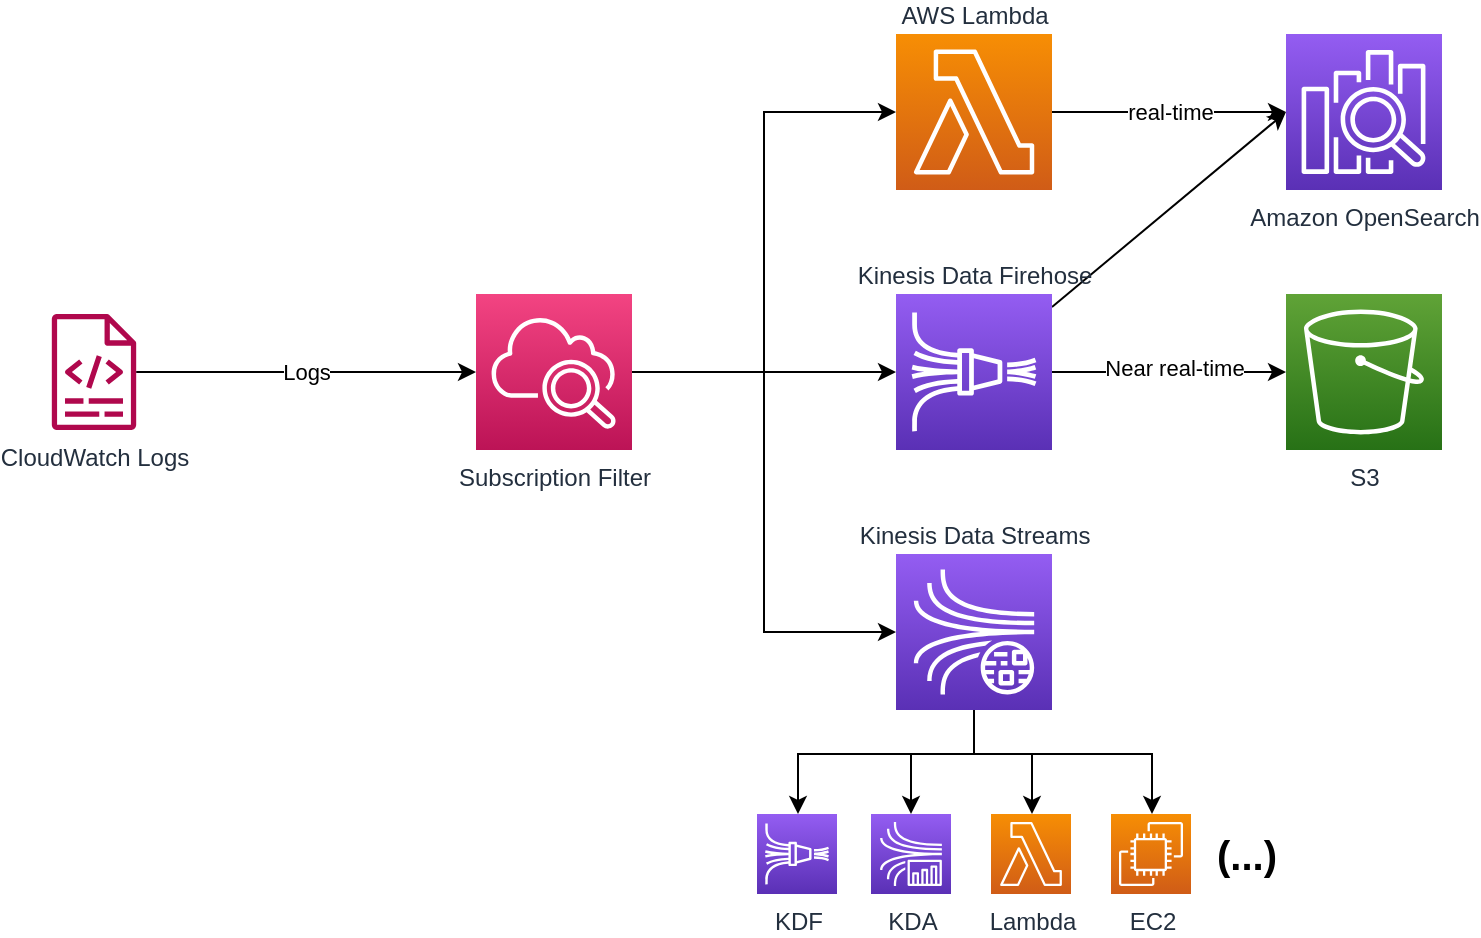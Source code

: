 <mxfile version="21.5.1" type="device">
  <diagram name="Page-1" id="qcsQ7dmBim9LaJYJrWlc">
    <mxGraphModel dx="1605" dy="831" grid="1" gridSize="10" guides="1" tooltips="1" connect="1" arrows="1" fold="1" page="1" pageScale="1" pageWidth="827" pageHeight="1169" math="0" shadow="0">
      <root>
        <mxCell id="0" />
        <mxCell id="1" parent="0" />
        <mxCell id="qUsaCh7KRmECMPVAaG_z-4" value="Logs" style="edgeStyle=orthogonalEdgeStyle;rounded=0;orthogonalLoop=1;jettySize=auto;html=1;entryX=0;entryY=0.5;entryDx=0;entryDy=0;entryPerimeter=0;" edge="1" parent="1" source="qUsaCh7KRmECMPVAaG_z-1" target="qUsaCh7KRmECMPVAaG_z-3">
          <mxGeometry relative="1" as="geometry" />
        </mxCell>
        <mxCell id="qUsaCh7KRmECMPVAaG_z-1" value="CloudWatch Logs" style="sketch=0;outlineConnect=0;fontColor=#232F3E;gradientColor=none;fillColor=#B0084D;strokeColor=none;dashed=0;verticalLabelPosition=bottom;verticalAlign=top;align=center;html=1;fontSize=12;fontStyle=0;aspect=fixed;pointerEvents=1;shape=mxgraph.aws4.logs;labelPosition=center;" vertex="1" parent="1">
          <mxGeometry x="-260" y="460" width="78" height="58" as="geometry" />
        </mxCell>
        <mxCell id="qUsaCh7KRmECMPVAaG_z-14" value="real-time" style="edgeStyle=orthogonalEdgeStyle;rounded=0;orthogonalLoop=1;jettySize=auto;html=1;" edge="1" parent="1" source="qUsaCh7KRmECMPVAaG_z-2" target="qUsaCh7KRmECMPVAaG_z-8">
          <mxGeometry relative="1" as="geometry" />
        </mxCell>
        <mxCell id="qUsaCh7KRmECMPVAaG_z-2" value="AWS Lambda" style="sketch=0;points=[[0,0,0],[0.25,0,0],[0.5,0,0],[0.75,0,0],[1,0,0],[0,1,0],[0.25,1,0],[0.5,1,0],[0.75,1,0],[1,1,0],[0,0.25,0],[0,0.5,0],[0,0.75,0],[1,0.25,0],[1,0.5,0],[1,0.75,0]];outlineConnect=0;fontColor=#232F3E;gradientColor=#F78E04;gradientDirection=north;fillColor=#D05C17;strokeColor=#ffffff;dashed=0;verticalLabelPosition=top;verticalAlign=bottom;align=center;html=1;fontSize=12;fontStyle=0;aspect=fixed;shape=mxgraph.aws4.resourceIcon;resIcon=mxgraph.aws4.lambda;labelPosition=center;" vertex="1" parent="1">
          <mxGeometry x="180" y="320" width="78" height="78" as="geometry" />
        </mxCell>
        <mxCell id="qUsaCh7KRmECMPVAaG_z-17" style="edgeStyle=orthogonalEdgeStyle;rounded=0;orthogonalLoop=1;jettySize=auto;html=1;entryX=0;entryY=0.5;entryDx=0;entryDy=0;entryPerimeter=0;" edge="1" parent="1" source="qUsaCh7KRmECMPVAaG_z-3" target="qUsaCh7KRmECMPVAaG_z-2">
          <mxGeometry relative="1" as="geometry" />
        </mxCell>
        <mxCell id="qUsaCh7KRmECMPVAaG_z-18" style="edgeStyle=orthogonalEdgeStyle;rounded=0;orthogonalLoop=1;jettySize=auto;html=1;entryX=0;entryY=0.5;entryDx=0;entryDy=0;entryPerimeter=0;" edge="1" parent="1" source="qUsaCh7KRmECMPVAaG_z-3" target="qUsaCh7KRmECMPVAaG_z-5">
          <mxGeometry relative="1" as="geometry" />
        </mxCell>
        <mxCell id="qUsaCh7KRmECMPVAaG_z-19" style="edgeStyle=orthogonalEdgeStyle;rounded=0;orthogonalLoop=1;jettySize=auto;html=1;entryX=0;entryY=0.5;entryDx=0;entryDy=0;entryPerimeter=0;" edge="1" parent="1" source="qUsaCh7KRmECMPVAaG_z-3" target="qUsaCh7KRmECMPVAaG_z-7">
          <mxGeometry relative="1" as="geometry" />
        </mxCell>
        <mxCell id="qUsaCh7KRmECMPVAaG_z-3" value="Subscription Filter" style="sketch=0;points=[[0,0,0],[0.25,0,0],[0.5,0,0],[0.75,0,0],[1,0,0],[0,1,0],[0.25,1,0],[0.5,1,0],[0.75,1,0],[1,1,0],[0,0.25,0],[0,0.5,0],[0,0.75,0],[1,0.25,0],[1,0.5,0],[1,0.75,0]];points=[[0,0,0],[0.25,0,0],[0.5,0,0],[0.75,0,0],[1,0,0],[0,1,0],[0.25,1,0],[0.5,1,0],[0.75,1,0],[1,1,0],[0,0.25,0],[0,0.5,0],[0,0.75,0],[1,0.25,0],[1,0.5,0],[1,0.75,0]];outlineConnect=0;fontColor=#232F3E;gradientColor=#F34482;gradientDirection=north;fillColor=#BC1356;strokeColor=#ffffff;dashed=0;verticalLabelPosition=bottom;verticalAlign=top;align=center;html=1;fontSize=12;fontStyle=0;aspect=fixed;shape=mxgraph.aws4.resourceIcon;resIcon=mxgraph.aws4.cloudwatch_2;" vertex="1" parent="1">
          <mxGeometry x="-30" y="450" width="78" height="78" as="geometry" />
        </mxCell>
        <mxCell id="qUsaCh7KRmECMPVAaG_z-15" style="edgeStyle=orthogonalEdgeStyle;rounded=0;orthogonalLoop=1;jettySize=auto;html=1;" edge="1" parent="1" source="qUsaCh7KRmECMPVAaG_z-5" target="qUsaCh7KRmECMPVAaG_z-9">
          <mxGeometry relative="1" as="geometry" />
        </mxCell>
        <mxCell id="qUsaCh7KRmECMPVAaG_z-26" value="Near real-time" style="edgeLabel;html=1;align=center;verticalAlign=middle;resizable=0;points=[];" vertex="1" connectable="0" parent="qUsaCh7KRmECMPVAaG_z-15">
          <mxGeometry x="0.043" y="2" relative="1" as="geometry">
            <mxPoint as="offset" />
          </mxGeometry>
        </mxCell>
        <mxCell id="qUsaCh7KRmECMPVAaG_z-16" style="rounded=0;orthogonalLoop=1;jettySize=auto;html=1;entryX=0;entryY=0.5;entryDx=0;entryDy=0;entryPerimeter=0;" edge="1" parent="1" source="qUsaCh7KRmECMPVAaG_z-5" target="qUsaCh7KRmECMPVAaG_z-8">
          <mxGeometry relative="1" as="geometry" />
        </mxCell>
        <mxCell id="qUsaCh7KRmECMPVAaG_z-5" value="Kinesis Data Firehose" style="sketch=0;points=[[0,0,0],[0.25,0,0],[0.5,0,0],[0.75,0,0],[1,0,0],[0,1,0],[0.25,1,0],[0.5,1,0],[0.75,1,0],[1,1,0],[0,0.25,0],[0,0.5,0],[0,0.75,0],[1,0.25,0],[1,0.5,0],[1,0.75,0]];outlineConnect=0;fontColor=#232F3E;gradientColor=#945DF2;gradientDirection=north;fillColor=#5A30B5;strokeColor=#ffffff;dashed=0;verticalLabelPosition=top;verticalAlign=bottom;align=center;html=1;fontSize=12;fontStyle=0;aspect=fixed;shape=mxgraph.aws4.resourceIcon;resIcon=mxgraph.aws4.kinesis_data_firehose;labelPosition=center;" vertex="1" parent="1">
          <mxGeometry x="180" y="450" width="78" height="78" as="geometry" />
        </mxCell>
        <mxCell id="qUsaCh7KRmECMPVAaG_z-20" style="edgeStyle=orthogonalEdgeStyle;rounded=0;orthogonalLoop=1;jettySize=auto;html=1;entryX=0.5;entryY=0;entryDx=0;entryDy=0;entryPerimeter=0;" edge="1" parent="1" source="qUsaCh7KRmECMPVAaG_z-7" target="qUsaCh7KRmECMPVAaG_z-11">
          <mxGeometry relative="1" as="geometry">
            <Array as="points">
              <mxPoint x="219" y="680" />
              <mxPoint x="188" y="680" />
            </Array>
          </mxGeometry>
        </mxCell>
        <mxCell id="qUsaCh7KRmECMPVAaG_z-21" style="edgeStyle=orthogonalEdgeStyle;rounded=0;orthogonalLoop=1;jettySize=auto;html=1;" edge="1" parent="1" source="qUsaCh7KRmECMPVAaG_z-7" target="qUsaCh7KRmECMPVAaG_z-13">
          <mxGeometry relative="1" as="geometry">
            <Array as="points">
              <mxPoint x="219" y="680" />
              <mxPoint x="248" y="680" />
            </Array>
          </mxGeometry>
        </mxCell>
        <mxCell id="qUsaCh7KRmECMPVAaG_z-22" style="edgeStyle=orthogonalEdgeStyle;rounded=0;orthogonalLoop=1;jettySize=auto;html=1;" edge="1" parent="1" source="qUsaCh7KRmECMPVAaG_z-7" target="qUsaCh7KRmECMPVAaG_z-12">
          <mxGeometry relative="1" as="geometry">
            <Array as="points">
              <mxPoint x="219" y="680" />
              <mxPoint x="308" y="680" />
            </Array>
          </mxGeometry>
        </mxCell>
        <mxCell id="qUsaCh7KRmECMPVAaG_z-23" style="edgeStyle=orthogonalEdgeStyle;rounded=0;orthogonalLoop=1;jettySize=auto;html=1;" edge="1" parent="1" source="qUsaCh7KRmECMPVAaG_z-7" target="qUsaCh7KRmECMPVAaG_z-10">
          <mxGeometry relative="1" as="geometry">
            <Array as="points">
              <mxPoint x="219" y="680" />
              <mxPoint x="131" y="680" />
            </Array>
          </mxGeometry>
        </mxCell>
        <mxCell id="qUsaCh7KRmECMPVAaG_z-7" value="Kinesis Data Streams" style="sketch=0;points=[[0,0,0],[0.25,0,0],[0.5,0,0],[0.75,0,0],[1,0,0],[0,1,0],[0.25,1,0],[0.5,1,0],[0.75,1,0],[1,1,0],[0,0.25,0],[0,0.5,0],[0,0.75,0],[1,0.25,0],[1,0.5,0],[1,0.75,0]];outlineConnect=0;fontColor=#232F3E;gradientColor=#945DF2;gradientDirection=north;fillColor=#5A30B5;strokeColor=#ffffff;dashed=0;verticalLabelPosition=top;verticalAlign=bottom;align=center;html=1;fontSize=12;fontStyle=0;aspect=fixed;shape=mxgraph.aws4.resourceIcon;resIcon=mxgraph.aws4.kinesis_data_streams;labelPosition=center;" vertex="1" parent="1">
          <mxGeometry x="180" y="580" width="78" height="78" as="geometry" />
        </mxCell>
        <mxCell id="qUsaCh7KRmECMPVAaG_z-8" value="Amazon OpenSearch" style="sketch=0;points=[[0,0,0],[0.25,0,0],[0.5,0,0],[0.75,0,0],[1,0,0],[0,1,0],[0.25,1,0],[0.5,1,0],[0.75,1,0],[1,1,0],[0,0.25,0],[0,0.5,0],[0,0.75,0],[1,0.25,0],[1,0.5,0],[1,0.75,0]];outlineConnect=0;fontColor=#232F3E;gradientColor=#945DF2;gradientDirection=north;fillColor=#5A30B5;strokeColor=#ffffff;dashed=0;verticalLabelPosition=bottom;verticalAlign=top;align=center;html=1;fontSize=12;fontStyle=0;aspect=fixed;shape=mxgraph.aws4.resourceIcon;resIcon=mxgraph.aws4.elasticsearch_service;" vertex="1" parent="1">
          <mxGeometry x="375" y="320" width="78" height="78" as="geometry" />
        </mxCell>
        <mxCell id="qUsaCh7KRmECMPVAaG_z-9" value="S3" style="sketch=0;points=[[0,0,0],[0.25,0,0],[0.5,0,0],[0.75,0,0],[1,0,0],[0,1,0],[0.25,1,0],[0.5,1,0],[0.75,1,0],[1,1,0],[0,0.25,0],[0,0.5,0],[0,0.75,0],[1,0.25,0],[1,0.5,0],[1,0.75,0]];outlineConnect=0;fontColor=#232F3E;gradientColor=#60A337;gradientDirection=north;fillColor=#277116;strokeColor=#ffffff;dashed=0;verticalLabelPosition=bottom;verticalAlign=top;align=center;html=1;fontSize=12;fontStyle=0;aspect=fixed;shape=mxgraph.aws4.resourceIcon;resIcon=mxgraph.aws4.s3;" vertex="1" parent="1">
          <mxGeometry x="375" y="450" width="78" height="78" as="geometry" />
        </mxCell>
        <mxCell id="qUsaCh7KRmECMPVAaG_z-10" value="KDF" style="sketch=0;points=[[0,0,0],[0.25,0,0],[0.5,0,0],[0.75,0,0],[1,0,0],[0,1,0],[0.25,1,0],[0.5,1,0],[0.75,1,0],[1,1,0],[0,0.25,0],[0,0.5,0],[0,0.75,0],[1,0.25,0],[1,0.5,0],[1,0.75,0]];outlineConnect=0;fontColor=#232F3E;gradientColor=#945DF2;gradientDirection=north;fillColor=#5A30B5;strokeColor=#ffffff;dashed=0;verticalLabelPosition=bottom;verticalAlign=top;align=center;html=1;fontSize=12;fontStyle=0;aspect=fixed;shape=mxgraph.aws4.resourceIcon;resIcon=mxgraph.aws4.kinesis_data_firehose;" vertex="1" parent="1">
          <mxGeometry x="110.5" y="710" width="40" height="40" as="geometry" />
        </mxCell>
        <mxCell id="qUsaCh7KRmECMPVAaG_z-11" value="KDA" style="sketch=0;points=[[0,0,0],[0.25,0,0],[0.5,0,0],[0.75,0,0],[1,0,0],[0,1,0],[0.25,1,0],[0.5,1,0],[0.75,1,0],[1,1,0],[0,0.25,0],[0,0.5,0],[0,0.75,0],[1,0.25,0],[1,0.5,0],[1,0.75,0]];outlineConnect=0;fontColor=#232F3E;gradientColor=#945DF2;gradientDirection=north;fillColor=#5A30B5;strokeColor=#ffffff;dashed=0;verticalLabelPosition=bottom;verticalAlign=top;align=center;html=1;fontSize=12;fontStyle=0;aspect=fixed;shape=mxgraph.aws4.resourceIcon;resIcon=mxgraph.aws4.kinesis_data_analytics;" vertex="1" parent="1">
          <mxGeometry x="167.5" y="710" width="40" height="40" as="geometry" />
        </mxCell>
        <mxCell id="qUsaCh7KRmECMPVAaG_z-12" value="EC2" style="sketch=0;points=[[0,0,0],[0.25,0,0],[0.5,0,0],[0.75,0,0],[1,0,0],[0,1,0],[0.25,1,0],[0.5,1,0],[0.75,1,0],[1,1,0],[0,0.25,0],[0,0.5,0],[0,0.75,0],[1,0.25,0],[1,0.5,0],[1,0.75,0]];outlineConnect=0;fontColor=#232F3E;gradientColor=#F78E04;gradientDirection=north;fillColor=#D05C17;strokeColor=#ffffff;dashed=0;verticalLabelPosition=bottom;verticalAlign=top;align=center;html=1;fontSize=12;fontStyle=0;aspect=fixed;shape=mxgraph.aws4.resourceIcon;resIcon=mxgraph.aws4.ec2;" vertex="1" parent="1">
          <mxGeometry x="287.5" y="710" width="40" height="40" as="geometry" />
        </mxCell>
        <mxCell id="qUsaCh7KRmECMPVAaG_z-13" value="Lambda" style="sketch=0;points=[[0,0,0],[0.25,0,0],[0.5,0,0],[0.75,0,0],[1,0,0],[0,1,0],[0.25,1,0],[0.5,1,0],[0.75,1,0],[1,1,0],[0,0.25,0],[0,0.5,0],[0,0.75,0],[1,0.25,0],[1,0.5,0],[1,0.75,0]];outlineConnect=0;fontColor=#232F3E;gradientColor=#F78E04;gradientDirection=north;fillColor=#D05C17;strokeColor=#ffffff;dashed=0;verticalLabelPosition=bottom;verticalAlign=top;align=center;html=1;fontSize=12;fontStyle=0;aspect=fixed;shape=mxgraph.aws4.resourceIcon;resIcon=mxgraph.aws4.lambda;" vertex="1" parent="1">
          <mxGeometry x="227.5" y="710" width="40" height="40" as="geometry" />
        </mxCell>
        <mxCell id="qUsaCh7KRmECMPVAaG_z-24" value="&lt;b&gt;&lt;font style=&quot;font-size: 20px;&quot;&gt;(...)&lt;/font&gt;&lt;/b&gt;" style="text;html=1;align=center;verticalAlign=middle;resizable=0;points=[];autosize=1;strokeColor=none;fillColor=none;" vertex="1" parent="1">
          <mxGeometry x="330" y="710" width="50" height="40" as="geometry" />
        </mxCell>
      </root>
    </mxGraphModel>
  </diagram>
</mxfile>
